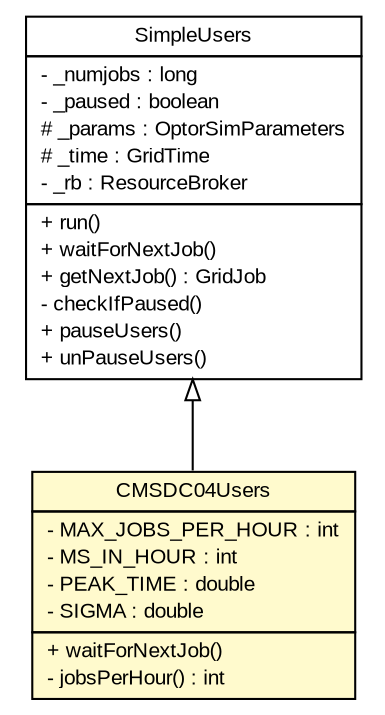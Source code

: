 #!/usr/local/bin/dot
#
# Class diagram 
# Generated by UMLGraph version R5_7_2-3-gee82a7 (http://www.umlgraph.org/)
#

digraph G {
	edge [fontname="arial",fontsize=10,labelfontname="arial",labelfontsize=10];
	node [fontname="arial",fontsize=10,shape=plaintext];
	nodesep=0.25;
	ranksep=0.5;
	// org.edg.data.replication.optorsim.SimpleUsers
	c3140 [label=<<table title="org.edg.data.replication.optorsim.SimpleUsers" border="0" cellborder="1" cellspacing="0" cellpadding="2" port="p" href="./SimpleUsers.html">
		<tr><td><table border="0" cellspacing="0" cellpadding="1">
<tr><td align="center" balign="center"> SimpleUsers </td></tr>
		</table></td></tr>
		<tr><td><table border="0" cellspacing="0" cellpadding="1">
<tr><td align="left" balign="left"> - _numjobs : long </td></tr>
<tr><td align="left" balign="left"> - _paused : boolean </td></tr>
<tr><td align="left" balign="left"> # _params : OptorSimParameters </td></tr>
<tr><td align="left" balign="left"> # _time : GridTime </td></tr>
<tr><td align="left" balign="left"> - _rb : ResourceBroker </td></tr>
		</table></td></tr>
		<tr><td><table border="0" cellspacing="0" cellpadding="1">
<tr><td align="left" balign="left"> + run() </td></tr>
<tr><td align="left" balign="left"> + waitForNextJob() </td></tr>
<tr><td align="left" balign="left"> + getNextJob() : GridJob </td></tr>
<tr><td align="left" balign="left"> - checkIfPaused() </td></tr>
<tr><td align="left" balign="left"> + pauseUsers() </td></tr>
<tr><td align="left" balign="left"> + unPauseUsers() </td></tr>
		</table></td></tr>
		</table>>, URL="./SimpleUsers.html", fontname="arial", fontcolor="black", fontsize=10.0];
	// org.edg.data.replication.optorsim.CMSDC04Users
	c3162 [label=<<table title="org.edg.data.replication.optorsim.CMSDC04Users" border="0" cellborder="1" cellspacing="0" cellpadding="2" port="p" bgcolor="lemonChiffon" href="./CMSDC04Users.html">
		<tr><td><table border="0" cellspacing="0" cellpadding="1">
<tr><td align="center" balign="center"> CMSDC04Users </td></tr>
		</table></td></tr>
		<tr><td><table border="0" cellspacing="0" cellpadding="1">
<tr><td align="left" balign="left"> - MAX_JOBS_PER_HOUR : int </td></tr>
<tr><td align="left" balign="left"> - MS_IN_HOUR : int </td></tr>
<tr><td align="left" balign="left"> - PEAK_TIME : double </td></tr>
<tr><td align="left" balign="left"> - SIGMA : double </td></tr>
		</table></td></tr>
		<tr><td><table border="0" cellspacing="0" cellpadding="1">
<tr><td align="left" balign="left"> + waitForNextJob() </td></tr>
<tr><td align="left" balign="left"> - jobsPerHour() : int </td></tr>
		</table></td></tr>
		</table>>, URL="./CMSDC04Users.html", fontname="arial", fontcolor="black", fontsize=10.0];
	//org.edg.data.replication.optorsim.CMSDC04Users extends org.edg.data.replication.optorsim.SimpleUsers
	c3140:p -> c3162:p [dir=back,arrowtail=empty];
}

